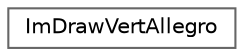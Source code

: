 digraph "类继承关系图"
{
 // LATEX_PDF_SIZE
  bgcolor="transparent";
  edge [fontname=Helvetica,fontsize=10,labelfontname=Helvetica,labelfontsize=10];
  node [fontname=Helvetica,fontsize=10,shape=box,height=0.2,width=0.4];
  rankdir="LR";
  Node0 [id="Node000000",label="ImDrawVertAllegro",height=0.2,width=0.4,color="grey40", fillcolor="white", style="filled",URL="$struct_im_draw_vert_allegro.html",tooltip=" "];
}
